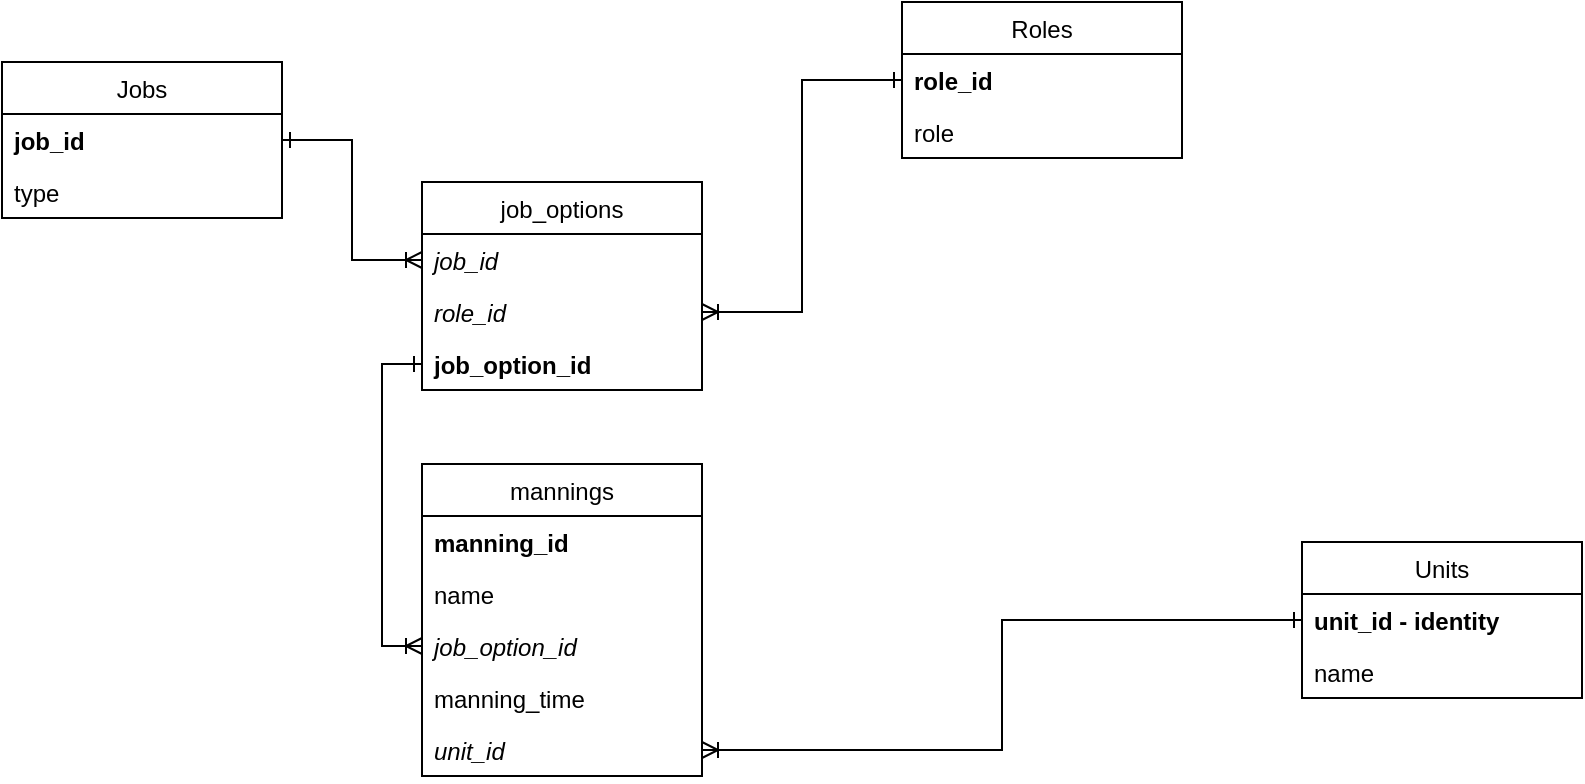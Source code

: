 <mxfile version="14.6.9" type="github">
  <diagram id="OSKKyt8a2qTYvg52w2wC" name="Page-1">
    <mxGraphModel dx="1609" dy="376" grid="1" gridSize="10" guides="1" tooltips="1" connect="1" arrows="1" fold="1" page="1" pageScale="1" pageWidth="827" pageHeight="1169" math="0" shadow="0">
      <root>
        <mxCell id="0" />
        <mxCell id="1" parent="0" />
        <mxCell id="K1dWHn5BOFv55R8dksJ4-1" value="Units" style="swimlane;fontStyle=0;childLayout=stackLayout;horizontal=1;startSize=26;fillColor=none;horizontalStack=0;resizeParent=1;resizeParentMax=0;resizeLast=0;collapsible=1;marginBottom=0;" vertex="1" parent="1">
          <mxGeometry x="580" y="420" width="140" height="78" as="geometry" />
        </mxCell>
        <mxCell id="K1dWHn5BOFv55R8dksJ4-2" value="unit_id - identity" style="text;strokeColor=none;fillColor=none;align=left;verticalAlign=top;spacingLeft=4;spacingRight=4;overflow=hidden;rotatable=0;points=[[0,0.5],[1,0.5]];portConstraint=eastwest;fontStyle=1" vertex="1" parent="K1dWHn5BOFv55R8dksJ4-1">
          <mxGeometry y="26" width="140" height="26" as="geometry" />
        </mxCell>
        <mxCell id="K1dWHn5BOFv55R8dksJ4-3" value="name" style="text;strokeColor=none;fillColor=none;align=left;verticalAlign=top;spacingLeft=4;spacingRight=4;overflow=hidden;rotatable=0;points=[[0,0.5],[1,0.5]];portConstraint=eastwest;" vertex="1" parent="K1dWHn5BOFv55R8dksJ4-1">
          <mxGeometry y="52" width="140" height="26" as="geometry" />
        </mxCell>
        <mxCell id="K1dWHn5BOFv55R8dksJ4-24" style="edgeStyle=orthogonalEdgeStyle;rounded=0;orthogonalLoop=1;jettySize=auto;html=1;entryX=0;entryY=0.5;entryDx=0;entryDy=0;startArrow=ERone;startFill=0;endArrow=ERoneToMany;endFill=0;" edge="1" parent="1" source="K1dWHn5BOFv55R8dksJ4-6" target="K1dWHn5BOFv55R8dksJ4-22">
          <mxGeometry relative="1" as="geometry" />
        </mxCell>
        <mxCell id="K1dWHn5BOFv55R8dksJ4-5" value="Jobs" style="swimlane;fontStyle=0;childLayout=stackLayout;horizontal=1;startSize=26;fillColor=none;horizontalStack=0;resizeParent=1;resizeParentMax=0;resizeLast=0;collapsible=1;marginBottom=0;" vertex="1" parent="1">
          <mxGeometry x="-70" y="180" width="140" height="78" as="geometry" />
        </mxCell>
        <mxCell id="K1dWHn5BOFv55R8dksJ4-6" value="job_id" style="text;strokeColor=none;fillColor=none;align=left;verticalAlign=top;spacingLeft=4;spacingRight=4;overflow=hidden;rotatable=0;points=[[0,0.5],[1,0.5]];portConstraint=eastwest;fontStyle=1" vertex="1" parent="K1dWHn5BOFv55R8dksJ4-5">
          <mxGeometry y="26" width="140" height="26" as="geometry" />
        </mxCell>
        <mxCell id="K1dWHn5BOFv55R8dksJ4-8" value="type" style="text;strokeColor=none;fillColor=none;align=left;verticalAlign=top;spacingLeft=4;spacingRight=4;overflow=hidden;rotatable=0;points=[[0,0.5],[1,0.5]];portConstraint=eastwest;" vertex="1" parent="K1dWHn5BOFv55R8dksJ4-5">
          <mxGeometry y="52" width="140" height="26" as="geometry" />
        </mxCell>
        <mxCell id="K1dWHn5BOFv55R8dksJ4-9" value="Roles" style="swimlane;fontStyle=0;childLayout=stackLayout;horizontal=1;startSize=26;fillColor=none;horizontalStack=0;resizeParent=1;resizeParentMax=0;resizeLast=0;collapsible=1;marginBottom=0;" vertex="1" parent="1">
          <mxGeometry x="380" y="150" width="140" height="78" as="geometry" />
        </mxCell>
        <mxCell id="K1dWHn5BOFv55R8dksJ4-10" value="role_id" style="text;strokeColor=none;fillColor=none;align=left;verticalAlign=top;spacingLeft=4;spacingRight=4;overflow=hidden;rotatable=0;points=[[0,0.5],[1,0.5]];portConstraint=eastwest;fontStyle=1" vertex="1" parent="K1dWHn5BOFv55R8dksJ4-9">
          <mxGeometry y="26" width="140" height="26" as="geometry" />
        </mxCell>
        <mxCell id="K1dWHn5BOFv55R8dksJ4-11" value="role" style="text;strokeColor=none;fillColor=none;align=left;verticalAlign=top;spacingLeft=4;spacingRight=4;overflow=hidden;rotatable=0;points=[[0,0.5],[1,0.5]];portConstraint=eastwest;" vertex="1" parent="K1dWHn5BOFv55R8dksJ4-9">
          <mxGeometry y="52" width="140" height="26" as="geometry" />
        </mxCell>
        <mxCell id="K1dWHn5BOFv55R8dksJ4-13" value="mannings" style="swimlane;fontStyle=0;childLayout=stackLayout;horizontal=1;startSize=26;fillColor=none;horizontalStack=0;resizeParent=1;resizeParentMax=0;resizeLast=0;collapsible=1;marginBottom=0;" vertex="1" parent="1">
          <mxGeometry x="140" y="381" width="140" height="156" as="geometry" />
        </mxCell>
        <mxCell id="K1dWHn5BOFv55R8dksJ4-14" value="manning_id" style="text;strokeColor=none;fillColor=none;align=left;verticalAlign=top;spacingLeft=4;spacingRight=4;overflow=hidden;rotatable=0;points=[[0,0.5],[1,0.5]];portConstraint=eastwest;fontStyle=1" vertex="1" parent="K1dWHn5BOFv55R8dksJ4-13">
          <mxGeometry y="26" width="140" height="26" as="geometry" />
        </mxCell>
        <mxCell id="K1dWHn5BOFv55R8dksJ4-15" value="name" style="text;strokeColor=none;fillColor=none;align=left;verticalAlign=top;spacingLeft=4;spacingRight=4;overflow=hidden;rotatable=0;points=[[0,0.5],[1,0.5]];portConstraint=eastwest;" vertex="1" parent="K1dWHn5BOFv55R8dksJ4-13">
          <mxGeometry y="52" width="140" height="26" as="geometry" />
        </mxCell>
        <mxCell id="K1dWHn5BOFv55R8dksJ4-16" value="job_option_id" style="text;strokeColor=none;fillColor=none;align=left;verticalAlign=top;spacingLeft=4;spacingRight=4;overflow=hidden;rotatable=0;points=[[0,0.5],[1,0.5]];portConstraint=eastwest;fontStyle=2" vertex="1" parent="K1dWHn5BOFv55R8dksJ4-13">
          <mxGeometry y="78" width="140" height="26" as="geometry" />
        </mxCell>
        <mxCell id="K1dWHn5BOFv55R8dksJ4-18" value="manning_time" style="text;strokeColor=none;fillColor=none;align=left;verticalAlign=top;spacingLeft=4;spacingRight=4;overflow=hidden;rotatable=0;points=[[0,0.5],[1,0.5]];portConstraint=eastwest;" vertex="1" parent="K1dWHn5BOFv55R8dksJ4-13">
          <mxGeometry y="104" width="140" height="26" as="geometry" />
        </mxCell>
        <mxCell id="K1dWHn5BOFv55R8dksJ4-19" value="unit_id&#xa;" style="text;strokeColor=none;fillColor=none;align=left;verticalAlign=top;spacingLeft=4;spacingRight=4;overflow=hidden;rotatable=0;points=[[0,0.5],[1,0.5]];portConstraint=eastwest;fontStyle=2" vertex="1" parent="K1dWHn5BOFv55R8dksJ4-13">
          <mxGeometry y="130" width="140" height="26" as="geometry" />
        </mxCell>
        <mxCell id="K1dWHn5BOFv55R8dksJ4-20" value="job_options" style="swimlane;fontStyle=0;childLayout=stackLayout;horizontal=1;startSize=26;fillColor=none;horizontalStack=0;resizeParent=1;resizeParentMax=0;resizeLast=0;collapsible=1;marginBottom=0;" vertex="1" parent="1">
          <mxGeometry x="140" y="240" width="140" height="104" as="geometry" />
        </mxCell>
        <mxCell id="K1dWHn5BOFv55R8dksJ4-22" value="job_id&#xa;" style="text;strokeColor=none;fillColor=none;align=left;verticalAlign=top;spacingLeft=4;spacingRight=4;overflow=hidden;rotatable=0;points=[[0,0.5],[1,0.5]];portConstraint=eastwest;fontStyle=2" vertex="1" parent="K1dWHn5BOFv55R8dksJ4-20">
          <mxGeometry y="26" width="140" height="26" as="geometry" />
        </mxCell>
        <mxCell id="K1dWHn5BOFv55R8dksJ4-23" value="role_id" style="text;strokeColor=none;fillColor=none;align=left;verticalAlign=top;spacingLeft=4;spacingRight=4;overflow=hidden;rotatable=0;points=[[0,0.5],[1,0.5]];portConstraint=eastwest;fontStyle=2" vertex="1" parent="K1dWHn5BOFv55R8dksJ4-20">
          <mxGeometry y="52" width="140" height="26" as="geometry" />
        </mxCell>
        <mxCell id="K1dWHn5BOFv55R8dksJ4-21" value="job_option_id" style="text;strokeColor=none;fillColor=none;align=left;verticalAlign=top;spacingLeft=4;spacingRight=4;overflow=hidden;rotatable=0;points=[[0,0.5],[1,0.5]];portConstraint=eastwest;fontStyle=1" vertex="1" parent="K1dWHn5BOFv55R8dksJ4-20">
          <mxGeometry y="78" width="140" height="26" as="geometry" />
        </mxCell>
        <mxCell id="K1dWHn5BOFv55R8dksJ4-26" style="edgeStyle=orthogonalEdgeStyle;rounded=0;orthogonalLoop=1;jettySize=auto;html=1;entryX=1;entryY=0.5;entryDx=0;entryDy=0;endArrow=ERoneToMany;endFill=0;startArrow=ERone;startFill=0;" edge="1" parent="1" source="K1dWHn5BOFv55R8dksJ4-10" target="K1dWHn5BOFv55R8dksJ4-23">
          <mxGeometry relative="1" as="geometry" />
        </mxCell>
        <mxCell id="K1dWHn5BOFv55R8dksJ4-27" style="edgeStyle=orthogonalEdgeStyle;rounded=0;orthogonalLoop=1;jettySize=auto;html=1;entryX=0;entryY=0.5;entryDx=0;entryDy=0;startArrow=ERone;startFill=0;endArrow=ERoneToMany;endFill=0;" edge="1" parent="1" source="K1dWHn5BOFv55R8dksJ4-21" target="K1dWHn5BOFv55R8dksJ4-16">
          <mxGeometry relative="1" as="geometry" />
        </mxCell>
        <mxCell id="K1dWHn5BOFv55R8dksJ4-28" style="edgeStyle=orthogonalEdgeStyle;rounded=0;orthogonalLoop=1;jettySize=auto;html=1;entryX=1;entryY=0.5;entryDx=0;entryDy=0;startArrow=ERone;startFill=0;endArrow=ERoneToMany;endFill=0;" edge="1" parent="1" source="K1dWHn5BOFv55R8dksJ4-2" target="K1dWHn5BOFv55R8dksJ4-19">
          <mxGeometry relative="1" as="geometry" />
        </mxCell>
      </root>
    </mxGraphModel>
  </diagram>
</mxfile>
